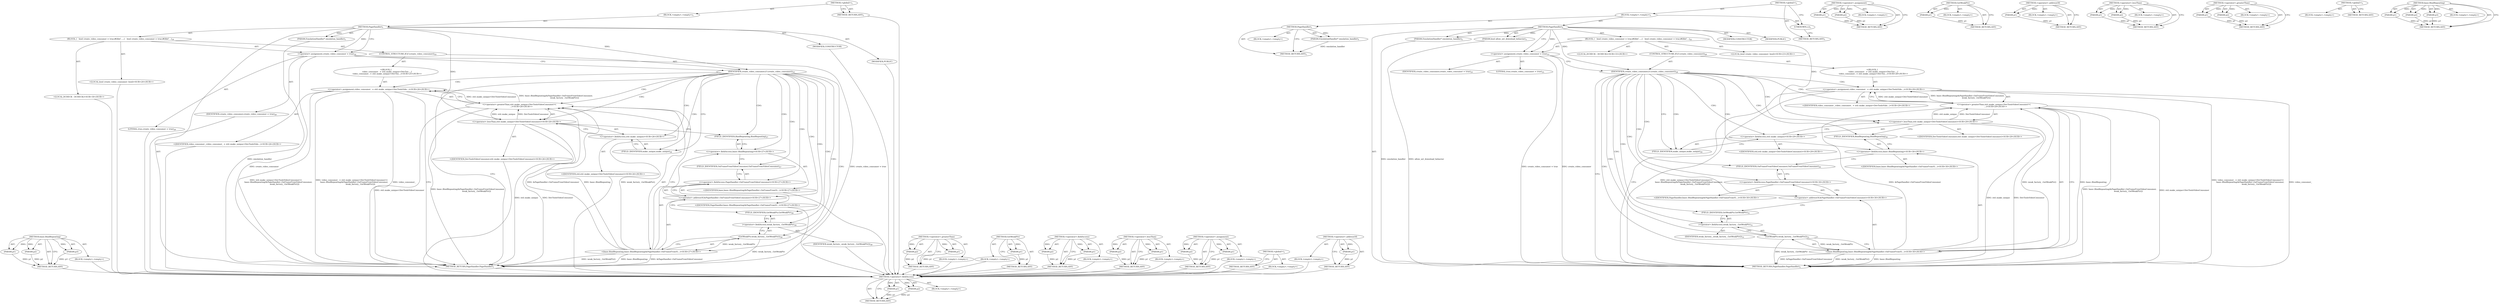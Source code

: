 digraph "base.BindRepeating" {
vulnerable_86 [label=<(METHOD,base.BindRepeating)>];
vulnerable_87 [label=<(PARAM,p1)>];
vulnerable_88 [label=<(PARAM,p2)>];
vulnerable_89 [label=<(PARAM,p3)>];
vulnerable_90 [label=<(BLOCK,&lt;empty&gt;,&lt;empty&gt;)>];
vulnerable_91 [label=<(METHOD_RETURN,ANY)>];
vulnerable_6 [label=<(METHOD,&lt;global&gt;)<SUB>1</SUB>>];
vulnerable_7 [label=<(BLOCK,&lt;empty&gt;,&lt;empty&gt;)<SUB>1</SUB>>];
vulnerable_8 [label=<(METHOD,PageHandler)<SUB>1</SUB>>];
vulnerable_9 [label=<(PARAM,EmulationHandler* emulation_handler)<SUB>1</SUB>>];
vulnerable_10 [label=<(BLOCK,{
   bool create_video_consumer = true;
#ifdef ...,{
   bool create_video_consumer = true;
#ifdef ...)<SUB>19</SUB>>];
vulnerable_11 [label="<(LOCAL,bool create_video_consumer: bool)<SUB>20</SUB>>"];
vulnerable_12 [label=<(&lt;operator&gt;.assignment,create_video_consumer = true)<SUB>20</SUB>>];
vulnerable_13 [label=<(IDENTIFIER,create_video_consumer,create_video_consumer = true)<SUB>20</SUB>>];
vulnerable_14 [label=<(LITERAL,true,create_video_consumer = true)<SUB>20</SUB>>];
vulnerable_15 [label=<(CONTROL_STRUCTURE,IF,if (create_video_consumer))<SUB>25</SUB>>];
vulnerable_16 [label=<(IDENTIFIER,create_video_consumer,if (create_video_consumer))<SUB>25</SUB>>];
vulnerable_17 [label="<(BLOCK,{
    video_consumer_ = std::make_unique&lt;DevToo...,{
    video_consumer_ = std::make_unique&lt;DevToo...)<SUB>25</SUB>>"];
vulnerable_18 [label="<(&lt;operator&gt;.assignment,video_consumer_ = std::make_unique&lt;DevToolsVide...)<SUB>26</SUB>>"];
vulnerable_19 [label="<(IDENTIFIER,video_consumer_,video_consumer_ = std::make_unique&lt;DevToolsVide...)<SUB>26</SUB>>"];
vulnerable_20 [label="<(&lt;operator&gt;.greaterThan,std::make_unique&lt;DevToolsVideoConsumer&gt;(
      ...)<SUB>26</SUB>>"];
vulnerable_21 [label="<(&lt;operator&gt;.lessThan,std::make_unique&lt;DevToolsVideoConsumer)<SUB>26</SUB>>"];
vulnerable_22 [label="<(&lt;operator&gt;.fieldAccess,std::make_unique)<SUB>26</SUB>>"];
vulnerable_23 [label="<(IDENTIFIER,std,std::make_unique&lt;DevToolsVideoConsumer)<SUB>26</SUB>>"];
vulnerable_24 [label=<(FIELD_IDENTIFIER,make_unique,make_unique)<SUB>26</SUB>>];
vulnerable_25 [label="<(IDENTIFIER,DevToolsVideoConsumer,std::make_unique&lt;DevToolsVideoConsumer)<SUB>26</SUB>>"];
vulnerable_26 [label="<(base.BindRepeating,base::BindRepeating(&amp;PageHandler::OnFrameFromVi...)<SUB>27</SUB>>"];
vulnerable_27 [label="<(&lt;operator&gt;.fieldAccess,base::BindRepeating)<SUB>27</SUB>>"];
vulnerable_28 [label="<(IDENTIFIER,base,base::BindRepeating(&amp;PageHandler::OnFrameFromVi...)<SUB>27</SUB>>"];
vulnerable_29 [label=<(FIELD_IDENTIFIER,BindRepeating,BindRepeating)<SUB>27</SUB>>];
vulnerable_30 [label="<(&lt;operator&gt;.addressOf,&amp;PageHandler::OnFrameFromVideoConsumer)<SUB>27</SUB>>"];
vulnerable_31 [label="<(&lt;operator&gt;.fieldAccess,PageHandler::OnFrameFromVideoConsumer)<SUB>27</SUB>>"];
vulnerable_32 [label="<(IDENTIFIER,PageHandler,base::BindRepeating(&amp;PageHandler::OnFrameFromVi...)<SUB>27</SUB>>"];
vulnerable_33 [label=<(FIELD_IDENTIFIER,OnFrameFromVideoConsumer,OnFrameFromVideoConsumer)<SUB>27</SUB>>];
vulnerable_34 [label=<(GetWeakPtr,weak_factory_.GetWeakPtr())<SUB>28</SUB>>];
vulnerable_35 [label=<(&lt;operator&gt;.fieldAccess,weak_factory_.GetWeakPtr)<SUB>28</SUB>>];
vulnerable_36 [label=<(IDENTIFIER,weak_factory_,weak_factory_.GetWeakPtr())<SUB>28</SUB>>];
vulnerable_37 [label=<(FIELD_IDENTIFIER,GetWeakPtr,GetWeakPtr)<SUB>28</SUB>>];
vulnerable_38 [label="<(LOCAL,DCHECK : DCHECK)<SUB>30</SUB>>"];
vulnerable_39 [label=<(MODIFIER,CONSTRUCTOR)>];
vulnerable_40 [label=<(MODIFIER,PUBLIC)>];
vulnerable_41 [label=<(METHOD_RETURN,PageHandler.PageHandler)<SUB>1</SUB>>];
vulnerable_43 [label=<(METHOD_RETURN,ANY)<SUB>1</SUB>>];
vulnerable_71 [label=<(METHOD,&lt;operator&gt;.greaterThan)>];
vulnerable_72 [label=<(PARAM,p1)>];
vulnerable_73 [label=<(PARAM,p2)>];
vulnerable_74 [label=<(BLOCK,&lt;empty&gt;,&lt;empty&gt;)>];
vulnerable_75 [label=<(METHOD_RETURN,ANY)>];
vulnerable_96 [label=<(METHOD,GetWeakPtr)>];
vulnerable_97 [label=<(PARAM,p1)>];
vulnerable_98 [label=<(BLOCK,&lt;empty&gt;,&lt;empty&gt;)>];
vulnerable_99 [label=<(METHOD_RETURN,ANY)>];
vulnerable_81 [label=<(METHOD,&lt;operator&gt;.fieldAccess)>];
vulnerable_82 [label=<(PARAM,p1)>];
vulnerable_83 [label=<(PARAM,p2)>];
vulnerable_84 [label=<(BLOCK,&lt;empty&gt;,&lt;empty&gt;)>];
vulnerable_85 [label=<(METHOD_RETURN,ANY)>];
vulnerable_76 [label=<(METHOD,&lt;operator&gt;.lessThan)>];
vulnerable_77 [label=<(PARAM,p1)>];
vulnerable_78 [label=<(PARAM,p2)>];
vulnerable_79 [label=<(BLOCK,&lt;empty&gt;,&lt;empty&gt;)>];
vulnerable_80 [label=<(METHOD_RETURN,ANY)>];
vulnerable_66 [label=<(METHOD,&lt;operator&gt;.assignment)>];
vulnerable_67 [label=<(PARAM,p1)>];
vulnerable_68 [label=<(PARAM,p2)>];
vulnerable_69 [label=<(BLOCK,&lt;empty&gt;,&lt;empty&gt;)>];
vulnerable_70 [label=<(METHOD_RETURN,ANY)>];
vulnerable_60 [label=<(METHOD,&lt;global&gt;)<SUB>1</SUB>>];
vulnerable_61 [label=<(BLOCK,&lt;empty&gt;,&lt;empty&gt;)>];
vulnerable_62 [label=<(METHOD_RETURN,ANY)>];
vulnerable_92 [label=<(METHOD,&lt;operator&gt;.addressOf)>];
vulnerable_93 [label=<(PARAM,p1)>];
vulnerable_94 [label=<(BLOCK,&lt;empty&gt;,&lt;empty&gt;)>];
vulnerable_95 [label=<(METHOD_RETURN,ANY)>];
fixed_88 [label=<(METHOD,&lt;operator&gt;.fieldAccess)>];
fixed_89 [label=<(PARAM,p1)>];
fixed_90 [label=<(PARAM,p2)>];
fixed_91 [label=<(BLOCK,&lt;empty&gt;,&lt;empty&gt;)>];
fixed_92 [label=<(METHOD_RETURN,ANY)>];
fixed_6 [label=<(METHOD,&lt;global&gt;)<SUB>1</SUB>>];
fixed_7 [label=<(BLOCK,&lt;empty&gt;,&lt;empty&gt;)<SUB>1</SUB>>];
fixed_8 [label=<(METHOD,PageHandler)<SUB>1</SUB>>];
fixed_9 [label=<(PARAM,EmulationHandler* emulation_handler)<SUB>1</SUB>>];
fixed_10 [label=<(BLOCK,&lt;empty&gt;,&lt;empty&gt;)>];
fixed_11 [label=<(METHOD_RETURN,ANY)<SUB>1</SUB>>];
fixed_13 [label=<(UNKNOWN,),))<SUB>1</SUB>>];
fixed_14 [label=<(METHOD,PageHandler)<SUB>2</SUB>>];
fixed_15 [label=<(PARAM,EmulationHandler* emulation_handler)<SUB>2</SUB>>];
fixed_16 [label=<(PARAM,bool allow_set_download_behavior)<SUB>3</SUB>>];
fixed_17 [label=<(BLOCK,{
   bool create_video_consumer = true;
#ifdef ...,{
   bool create_video_consumer = true;
#ifdef ...)<SUB>22</SUB>>];
fixed_18 [label="<(LOCAL,bool create_video_consumer: bool)<SUB>23</SUB>>"];
fixed_19 [label=<(&lt;operator&gt;.assignment,create_video_consumer = true)<SUB>23</SUB>>];
fixed_20 [label=<(IDENTIFIER,create_video_consumer,create_video_consumer = true)<SUB>23</SUB>>];
fixed_21 [label=<(LITERAL,true,create_video_consumer = true)<SUB>23</SUB>>];
fixed_22 [label=<(CONTROL_STRUCTURE,IF,if (create_video_consumer))<SUB>28</SUB>>];
fixed_23 [label=<(IDENTIFIER,create_video_consumer,if (create_video_consumer))<SUB>28</SUB>>];
fixed_24 [label="<(BLOCK,{
    video_consumer_ = std::make_unique&lt;DevToo...,{
    video_consumer_ = std::make_unique&lt;DevToo...)<SUB>28</SUB>>"];
fixed_25 [label="<(&lt;operator&gt;.assignment,video_consumer_ = std::make_unique&lt;DevToolsVide...)<SUB>29</SUB>>"];
fixed_26 [label="<(IDENTIFIER,video_consumer_,video_consumer_ = std::make_unique&lt;DevToolsVide...)<SUB>29</SUB>>"];
fixed_27 [label="<(&lt;operator&gt;.greaterThan,std::make_unique&lt;DevToolsVideoConsumer&gt;(
      ...)<SUB>29</SUB>>"];
fixed_28 [label="<(&lt;operator&gt;.lessThan,std::make_unique&lt;DevToolsVideoConsumer)<SUB>29</SUB>>"];
fixed_29 [label="<(&lt;operator&gt;.fieldAccess,std::make_unique)<SUB>29</SUB>>"];
fixed_30 [label="<(IDENTIFIER,std,std::make_unique&lt;DevToolsVideoConsumer)<SUB>29</SUB>>"];
fixed_31 [label=<(FIELD_IDENTIFIER,make_unique,make_unique)<SUB>29</SUB>>];
fixed_32 [label="<(IDENTIFIER,DevToolsVideoConsumer,std::make_unique&lt;DevToolsVideoConsumer)<SUB>29</SUB>>"];
fixed_33 [label="<(base.BindRepeating,base::BindRepeating(&amp;PageHandler::OnFrameFromVi...)<SUB>30</SUB>>"];
fixed_34 [label="<(&lt;operator&gt;.fieldAccess,base::BindRepeating)<SUB>30</SUB>>"];
fixed_35 [label="<(IDENTIFIER,base,base::BindRepeating(&amp;PageHandler::OnFrameFromVi...)<SUB>30</SUB>>"];
fixed_36 [label=<(FIELD_IDENTIFIER,BindRepeating,BindRepeating)<SUB>30</SUB>>];
fixed_37 [label="<(&lt;operator&gt;.addressOf,&amp;PageHandler::OnFrameFromVideoConsumer)<SUB>30</SUB>>"];
fixed_38 [label="<(&lt;operator&gt;.fieldAccess,PageHandler::OnFrameFromVideoConsumer)<SUB>30</SUB>>"];
fixed_39 [label="<(IDENTIFIER,PageHandler,base::BindRepeating(&amp;PageHandler::OnFrameFromVi...)<SUB>30</SUB>>"];
fixed_40 [label=<(FIELD_IDENTIFIER,OnFrameFromVideoConsumer,OnFrameFromVideoConsumer)<SUB>30</SUB>>];
fixed_41 [label=<(GetWeakPtr,weak_factory_.GetWeakPtr())<SUB>31</SUB>>];
fixed_42 [label=<(&lt;operator&gt;.fieldAccess,weak_factory_.GetWeakPtr)<SUB>31</SUB>>];
fixed_43 [label=<(IDENTIFIER,weak_factory_,weak_factory_.GetWeakPtr())<SUB>31</SUB>>];
fixed_44 [label=<(FIELD_IDENTIFIER,GetWeakPtr,GetWeakPtr)<SUB>31</SUB>>];
fixed_45 [label="<(LOCAL,DCHECK : DCHECK)<SUB>33</SUB>>"];
fixed_46 [label=<(MODIFIER,CONSTRUCTOR)>];
fixed_47 [label=<(MODIFIER,PUBLIC)>];
fixed_48 [label=<(METHOD_RETURN,PageHandler.PageHandler)<SUB>2</SUB>>];
fixed_50 [label=<(METHOD_RETURN,ANY)<SUB>1</SUB>>];
fixed_73 [label=<(METHOD,&lt;operator&gt;.assignment)>];
fixed_74 [label=<(PARAM,p1)>];
fixed_75 [label=<(PARAM,p2)>];
fixed_76 [label=<(BLOCK,&lt;empty&gt;,&lt;empty&gt;)>];
fixed_77 [label=<(METHOD_RETURN,ANY)>];
fixed_103 [label=<(METHOD,GetWeakPtr)>];
fixed_104 [label=<(PARAM,p1)>];
fixed_105 [label=<(BLOCK,&lt;empty&gt;,&lt;empty&gt;)>];
fixed_106 [label=<(METHOD_RETURN,ANY)>];
fixed_99 [label=<(METHOD,&lt;operator&gt;.addressOf)>];
fixed_100 [label=<(PARAM,p1)>];
fixed_101 [label=<(BLOCK,&lt;empty&gt;,&lt;empty&gt;)>];
fixed_102 [label=<(METHOD_RETURN,ANY)>];
fixed_83 [label=<(METHOD,&lt;operator&gt;.lessThan)>];
fixed_84 [label=<(PARAM,p1)>];
fixed_85 [label=<(PARAM,p2)>];
fixed_86 [label=<(BLOCK,&lt;empty&gt;,&lt;empty&gt;)>];
fixed_87 [label=<(METHOD_RETURN,ANY)>];
fixed_78 [label=<(METHOD,&lt;operator&gt;.greaterThan)>];
fixed_79 [label=<(PARAM,p1)>];
fixed_80 [label=<(PARAM,p2)>];
fixed_81 [label=<(BLOCK,&lt;empty&gt;,&lt;empty&gt;)>];
fixed_82 [label=<(METHOD_RETURN,ANY)>];
fixed_67 [label=<(METHOD,&lt;global&gt;)<SUB>1</SUB>>];
fixed_68 [label=<(BLOCK,&lt;empty&gt;,&lt;empty&gt;)>];
fixed_69 [label=<(METHOD_RETURN,ANY)>];
fixed_93 [label=<(METHOD,base.BindRepeating)>];
fixed_94 [label=<(PARAM,p1)>];
fixed_95 [label=<(PARAM,p2)>];
fixed_96 [label=<(PARAM,p3)>];
fixed_97 [label=<(BLOCK,&lt;empty&gt;,&lt;empty&gt;)>];
fixed_98 [label=<(METHOD_RETURN,ANY)>];
vulnerable_86 -> vulnerable_87  [key=0, label="AST: "];
vulnerable_86 -> vulnerable_87  [key=1, label="DDG: "];
vulnerable_86 -> vulnerable_90  [key=0, label="AST: "];
vulnerable_86 -> vulnerable_88  [key=0, label="AST: "];
vulnerable_86 -> vulnerable_88  [key=1, label="DDG: "];
vulnerable_86 -> vulnerable_91  [key=0, label="AST: "];
vulnerable_86 -> vulnerable_91  [key=1, label="CFG: "];
vulnerable_86 -> vulnerable_89  [key=0, label="AST: "];
vulnerable_86 -> vulnerable_89  [key=1, label="DDG: "];
vulnerable_87 -> vulnerable_91  [key=0, label="DDG: p1"];
vulnerable_88 -> vulnerable_91  [key=0, label="DDG: p2"];
vulnerable_89 -> vulnerable_91  [key=0, label="DDG: p3"];
vulnerable_90 -> fixed_88  [key=0];
vulnerable_91 -> fixed_88  [key=0];
vulnerable_6 -> vulnerable_7  [key=0, label="AST: "];
vulnerable_6 -> vulnerable_43  [key=0, label="AST: "];
vulnerable_6 -> vulnerable_43  [key=1, label="CFG: "];
vulnerable_7 -> vulnerable_8  [key=0, label="AST: "];
vulnerable_8 -> vulnerable_9  [key=0, label="AST: "];
vulnerable_8 -> vulnerable_9  [key=1, label="DDG: "];
vulnerable_8 -> vulnerable_10  [key=0, label="AST: "];
vulnerable_8 -> vulnerable_39  [key=0, label="AST: "];
vulnerable_8 -> vulnerable_40  [key=0, label="AST: "];
vulnerable_8 -> vulnerable_41  [key=0, label="AST: "];
vulnerable_8 -> vulnerable_12  [key=0, label="CFG: "];
vulnerable_8 -> vulnerable_12  [key=1, label="DDG: "];
vulnerable_8 -> vulnerable_16  [key=0, label="DDG: "];
vulnerable_8 -> vulnerable_21  [key=0, label="DDG: "];
vulnerable_9 -> vulnerable_41  [key=0, label="DDG: emulation_handler"];
vulnerable_10 -> vulnerable_11  [key=0, label="AST: "];
vulnerable_10 -> vulnerable_12  [key=0, label="AST: "];
vulnerable_10 -> vulnerable_15  [key=0, label="AST: "];
vulnerable_10 -> vulnerable_38  [key=0, label="AST: "];
vulnerable_11 -> fixed_88  [key=0];
vulnerable_12 -> vulnerable_13  [key=0, label="AST: "];
vulnerable_12 -> vulnerable_14  [key=0, label="AST: "];
vulnerable_12 -> vulnerable_16  [key=0, label="CFG: "];
vulnerable_12 -> vulnerable_41  [key=0, label="DDG: create_video_consumer"];
vulnerable_12 -> vulnerable_41  [key=1, label="DDG: create_video_consumer = true"];
vulnerable_13 -> fixed_88  [key=0];
vulnerable_14 -> fixed_88  [key=0];
vulnerable_15 -> vulnerable_16  [key=0, label="AST: "];
vulnerable_15 -> vulnerable_17  [key=0, label="AST: "];
vulnerable_16 -> vulnerable_41  [key=0, label="CFG: "];
vulnerable_16 -> vulnerable_24  [key=0, label="CFG: "];
vulnerable_16 -> vulnerable_24  [key=1, label="CDG: "];
vulnerable_16 -> vulnerable_30  [key=0, label="CDG: "];
vulnerable_16 -> vulnerable_29  [key=0, label="CDG: "];
vulnerable_16 -> vulnerable_34  [key=0, label="CDG: "];
vulnerable_16 -> vulnerable_21  [key=0, label="CDG: "];
vulnerable_16 -> vulnerable_18  [key=0, label="CDG: "];
vulnerable_16 -> vulnerable_33  [key=0, label="CDG: "];
vulnerable_16 -> vulnerable_26  [key=0, label="CDG: "];
vulnerable_16 -> vulnerable_35  [key=0, label="CDG: "];
vulnerable_16 -> vulnerable_37  [key=0, label="CDG: "];
vulnerable_16 -> vulnerable_20  [key=0, label="CDG: "];
vulnerable_16 -> vulnerable_22  [key=0, label="CDG: "];
vulnerable_16 -> vulnerable_27  [key=0, label="CDG: "];
vulnerable_16 -> vulnerable_31  [key=0, label="CDG: "];
vulnerable_17 -> vulnerable_18  [key=0, label="AST: "];
vulnerable_18 -> vulnerable_19  [key=0, label="AST: "];
vulnerable_18 -> vulnerable_20  [key=0, label="AST: "];
vulnerable_18 -> vulnerable_41  [key=0, label="CFG: "];
vulnerable_18 -> vulnerable_41  [key=1, label="DDG: std::make_unique&lt;DevToolsVideoConsumer&gt;(
        base::BindRepeating(&amp;PageHandler::OnFrameFromVideoConsumer,
                            weak_factory_.GetWeakPtr()))"];
vulnerable_18 -> vulnerable_41  [key=2, label="DDG: video_consumer_ = std::make_unique&lt;DevToolsVideoConsumer&gt;(
        base::BindRepeating(&amp;PageHandler::OnFrameFromVideoConsumer,
                            weak_factory_.GetWeakPtr()))"];
vulnerable_18 -> vulnerable_41  [key=3, label="DDG: video_consumer_"];
vulnerable_19 -> fixed_88  [key=0];
vulnerable_20 -> vulnerable_21  [key=0, label="AST: "];
vulnerable_20 -> vulnerable_26  [key=0, label="AST: "];
vulnerable_20 -> vulnerable_18  [key=0, label="CFG: "];
vulnerable_20 -> vulnerable_18  [key=1, label="DDG: std::make_unique&lt;DevToolsVideoConsumer"];
vulnerable_20 -> vulnerable_18  [key=2, label="DDG: base::BindRepeating(&amp;PageHandler::OnFrameFromVideoConsumer,
                            weak_factory_.GetWeakPtr())"];
vulnerable_20 -> vulnerable_41  [key=0, label="DDG: std::make_unique&lt;DevToolsVideoConsumer"];
vulnerable_20 -> vulnerable_41  [key=1, label="DDG: base::BindRepeating(&amp;PageHandler::OnFrameFromVideoConsumer,
                            weak_factory_.GetWeakPtr())"];
vulnerable_21 -> vulnerable_22  [key=0, label="AST: "];
vulnerable_21 -> vulnerable_25  [key=0, label="AST: "];
vulnerable_21 -> vulnerable_29  [key=0, label="CFG: "];
vulnerable_21 -> vulnerable_41  [key=0, label="DDG: std::make_unique"];
vulnerable_21 -> vulnerable_41  [key=1, label="DDG: DevToolsVideoConsumer"];
vulnerable_21 -> vulnerable_20  [key=0, label="DDG: std::make_unique"];
vulnerable_21 -> vulnerable_20  [key=1, label="DDG: DevToolsVideoConsumer"];
vulnerable_22 -> vulnerable_23  [key=0, label="AST: "];
vulnerable_22 -> vulnerable_24  [key=0, label="AST: "];
vulnerable_22 -> vulnerable_21  [key=0, label="CFG: "];
vulnerable_23 -> fixed_88  [key=0];
vulnerable_24 -> vulnerable_22  [key=0, label="CFG: "];
vulnerable_25 -> fixed_88  [key=0];
vulnerable_26 -> vulnerable_27  [key=0, label="AST: "];
vulnerable_26 -> vulnerable_30  [key=0, label="AST: "];
vulnerable_26 -> vulnerable_34  [key=0, label="AST: "];
vulnerable_26 -> vulnerable_20  [key=0, label="CFG: "];
vulnerable_26 -> vulnerable_20  [key=1, label="DDG: base::BindRepeating"];
vulnerable_26 -> vulnerable_20  [key=2, label="DDG: &amp;PageHandler::OnFrameFromVideoConsumer"];
vulnerable_26 -> vulnerable_20  [key=3, label="DDG: weak_factory_.GetWeakPtr()"];
vulnerable_26 -> vulnerable_41  [key=0, label="DDG: base::BindRepeating"];
vulnerable_26 -> vulnerable_41  [key=1, label="DDG: &amp;PageHandler::OnFrameFromVideoConsumer"];
vulnerable_26 -> vulnerable_41  [key=2, label="DDG: weak_factory_.GetWeakPtr()"];
vulnerable_27 -> vulnerable_28  [key=0, label="AST: "];
vulnerable_27 -> vulnerable_29  [key=0, label="AST: "];
vulnerable_27 -> vulnerable_33  [key=0, label="CFG: "];
vulnerable_28 -> fixed_88  [key=0];
vulnerable_29 -> vulnerable_27  [key=0, label="CFG: "];
vulnerable_30 -> vulnerable_31  [key=0, label="AST: "];
vulnerable_30 -> vulnerable_37  [key=0, label="CFG: "];
vulnerable_31 -> vulnerable_32  [key=0, label="AST: "];
vulnerable_31 -> vulnerable_33  [key=0, label="AST: "];
vulnerable_31 -> vulnerable_30  [key=0, label="CFG: "];
vulnerable_32 -> fixed_88  [key=0];
vulnerable_33 -> vulnerable_31  [key=0, label="CFG: "];
vulnerable_34 -> vulnerable_35  [key=0, label="AST: "];
vulnerable_34 -> vulnerable_26  [key=0, label="CFG: "];
vulnerable_34 -> vulnerable_26  [key=1, label="DDG: weak_factory_.GetWeakPtr"];
vulnerable_34 -> vulnerable_41  [key=0, label="DDG: weak_factory_.GetWeakPtr"];
vulnerable_35 -> vulnerable_36  [key=0, label="AST: "];
vulnerable_35 -> vulnerable_37  [key=0, label="AST: "];
vulnerable_35 -> vulnerable_34  [key=0, label="CFG: "];
vulnerable_36 -> fixed_88  [key=0];
vulnerable_37 -> vulnerable_35  [key=0, label="CFG: "];
vulnerable_38 -> fixed_88  [key=0];
vulnerable_39 -> fixed_88  [key=0];
vulnerable_40 -> fixed_88  [key=0];
vulnerable_41 -> fixed_88  [key=0];
vulnerable_43 -> fixed_88  [key=0];
vulnerable_71 -> vulnerable_72  [key=0, label="AST: "];
vulnerable_71 -> vulnerable_72  [key=1, label="DDG: "];
vulnerable_71 -> vulnerable_74  [key=0, label="AST: "];
vulnerable_71 -> vulnerable_73  [key=0, label="AST: "];
vulnerable_71 -> vulnerable_73  [key=1, label="DDG: "];
vulnerable_71 -> vulnerable_75  [key=0, label="AST: "];
vulnerable_71 -> vulnerable_75  [key=1, label="CFG: "];
vulnerable_72 -> vulnerable_75  [key=0, label="DDG: p1"];
vulnerable_73 -> vulnerable_75  [key=0, label="DDG: p2"];
vulnerable_74 -> fixed_88  [key=0];
vulnerable_75 -> fixed_88  [key=0];
vulnerable_96 -> vulnerable_97  [key=0, label="AST: "];
vulnerable_96 -> vulnerable_97  [key=1, label="DDG: "];
vulnerable_96 -> vulnerable_98  [key=0, label="AST: "];
vulnerable_96 -> vulnerable_99  [key=0, label="AST: "];
vulnerable_96 -> vulnerable_99  [key=1, label="CFG: "];
vulnerable_97 -> vulnerable_99  [key=0, label="DDG: p1"];
vulnerable_98 -> fixed_88  [key=0];
vulnerable_99 -> fixed_88  [key=0];
vulnerable_81 -> vulnerable_82  [key=0, label="AST: "];
vulnerable_81 -> vulnerable_82  [key=1, label="DDG: "];
vulnerable_81 -> vulnerable_84  [key=0, label="AST: "];
vulnerable_81 -> vulnerable_83  [key=0, label="AST: "];
vulnerable_81 -> vulnerable_83  [key=1, label="DDG: "];
vulnerable_81 -> vulnerable_85  [key=0, label="AST: "];
vulnerable_81 -> vulnerable_85  [key=1, label="CFG: "];
vulnerable_82 -> vulnerable_85  [key=0, label="DDG: p1"];
vulnerable_83 -> vulnerable_85  [key=0, label="DDG: p2"];
vulnerable_84 -> fixed_88  [key=0];
vulnerable_85 -> fixed_88  [key=0];
vulnerable_76 -> vulnerable_77  [key=0, label="AST: "];
vulnerable_76 -> vulnerable_77  [key=1, label="DDG: "];
vulnerable_76 -> vulnerable_79  [key=0, label="AST: "];
vulnerable_76 -> vulnerable_78  [key=0, label="AST: "];
vulnerable_76 -> vulnerable_78  [key=1, label="DDG: "];
vulnerable_76 -> vulnerable_80  [key=0, label="AST: "];
vulnerable_76 -> vulnerable_80  [key=1, label="CFG: "];
vulnerable_77 -> vulnerable_80  [key=0, label="DDG: p1"];
vulnerable_78 -> vulnerable_80  [key=0, label="DDG: p2"];
vulnerable_79 -> fixed_88  [key=0];
vulnerable_80 -> fixed_88  [key=0];
vulnerable_66 -> vulnerable_67  [key=0, label="AST: "];
vulnerable_66 -> vulnerable_67  [key=1, label="DDG: "];
vulnerable_66 -> vulnerable_69  [key=0, label="AST: "];
vulnerable_66 -> vulnerable_68  [key=0, label="AST: "];
vulnerable_66 -> vulnerable_68  [key=1, label="DDG: "];
vulnerable_66 -> vulnerable_70  [key=0, label="AST: "];
vulnerable_66 -> vulnerable_70  [key=1, label="CFG: "];
vulnerable_67 -> vulnerable_70  [key=0, label="DDG: p1"];
vulnerable_68 -> vulnerable_70  [key=0, label="DDG: p2"];
vulnerable_69 -> fixed_88  [key=0];
vulnerable_70 -> fixed_88  [key=0];
vulnerable_60 -> vulnerable_61  [key=0, label="AST: "];
vulnerable_60 -> vulnerable_62  [key=0, label="AST: "];
vulnerable_60 -> vulnerable_62  [key=1, label="CFG: "];
vulnerable_61 -> fixed_88  [key=0];
vulnerable_62 -> fixed_88  [key=0];
vulnerable_92 -> vulnerable_93  [key=0, label="AST: "];
vulnerable_92 -> vulnerable_93  [key=1, label="DDG: "];
vulnerable_92 -> vulnerable_94  [key=0, label="AST: "];
vulnerable_92 -> vulnerable_95  [key=0, label="AST: "];
vulnerable_92 -> vulnerable_95  [key=1, label="CFG: "];
vulnerable_93 -> vulnerable_95  [key=0, label="DDG: p1"];
vulnerable_94 -> fixed_88  [key=0];
vulnerable_95 -> fixed_88  [key=0];
fixed_88 -> fixed_89  [key=0, label="AST: "];
fixed_88 -> fixed_89  [key=1, label="DDG: "];
fixed_88 -> fixed_91  [key=0, label="AST: "];
fixed_88 -> fixed_90  [key=0, label="AST: "];
fixed_88 -> fixed_90  [key=1, label="DDG: "];
fixed_88 -> fixed_92  [key=0, label="AST: "];
fixed_88 -> fixed_92  [key=1, label="CFG: "];
fixed_89 -> fixed_92  [key=0, label="DDG: p1"];
fixed_90 -> fixed_92  [key=0, label="DDG: p2"];
fixed_6 -> fixed_7  [key=0, label="AST: "];
fixed_6 -> fixed_50  [key=0, label="AST: "];
fixed_6 -> fixed_13  [key=0, label="CFG: "];
fixed_7 -> fixed_8  [key=0, label="AST: "];
fixed_7 -> fixed_13  [key=0, label="AST: "];
fixed_7 -> fixed_14  [key=0, label="AST: "];
fixed_8 -> fixed_9  [key=0, label="AST: "];
fixed_8 -> fixed_9  [key=1, label="DDG: "];
fixed_8 -> fixed_10  [key=0, label="AST: "];
fixed_8 -> fixed_11  [key=0, label="AST: "];
fixed_8 -> fixed_11  [key=1, label="CFG: "];
fixed_9 -> fixed_11  [key=0, label="DDG: emulation_handler"];
fixed_13 -> fixed_50  [key=0, label="CFG: "];
fixed_14 -> fixed_15  [key=0, label="AST: "];
fixed_14 -> fixed_15  [key=1, label="DDG: "];
fixed_14 -> fixed_16  [key=0, label="AST: "];
fixed_14 -> fixed_16  [key=1, label="DDG: "];
fixed_14 -> fixed_17  [key=0, label="AST: "];
fixed_14 -> fixed_46  [key=0, label="AST: "];
fixed_14 -> fixed_47  [key=0, label="AST: "];
fixed_14 -> fixed_48  [key=0, label="AST: "];
fixed_14 -> fixed_19  [key=0, label="CFG: "];
fixed_14 -> fixed_19  [key=1, label="DDG: "];
fixed_14 -> fixed_23  [key=0, label="DDG: "];
fixed_14 -> fixed_28  [key=0, label="DDG: "];
fixed_15 -> fixed_48  [key=0, label="DDG: emulation_handler"];
fixed_16 -> fixed_48  [key=0, label="DDG: allow_set_download_behavior"];
fixed_17 -> fixed_18  [key=0, label="AST: "];
fixed_17 -> fixed_19  [key=0, label="AST: "];
fixed_17 -> fixed_22  [key=0, label="AST: "];
fixed_17 -> fixed_45  [key=0, label="AST: "];
fixed_19 -> fixed_20  [key=0, label="AST: "];
fixed_19 -> fixed_21  [key=0, label="AST: "];
fixed_19 -> fixed_23  [key=0, label="CFG: "];
fixed_19 -> fixed_48  [key=0, label="DDG: create_video_consumer"];
fixed_19 -> fixed_48  [key=1, label="DDG: create_video_consumer = true"];
fixed_22 -> fixed_23  [key=0, label="AST: "];
fixed_22 -> fixed_24  [key=0, label="AST: "];
fixed_23 -> fixed_48  [key=0, label="CFG: "];
fixed_23 -> fixed_31  [key=0, label="CFG: "];
fixed_23 -> fixed_31  [key=1, label="CDG: "];
fixed_23 -> fixed_40  [key=0, label="CDG: "];
fixed_23 -> fixed_29  [key=0, label="CDG: "];
fixed_23 -> fixed_34  [key=0, label="CDG: "];
fixed_23 -> fixed_33  [key=0, label="CDG: "];
fixed_23 -> fixed_42  [key=0, label="CDG: "];
fixed_23 -> fixed_28  [key=0, label="CDG: "];
fixed_23 -> fixed_36  [key=0, label="CDG: "];
fixed_23 -> fixed_44  [key=0, label="CDG: "];
fixed_23 -> fixed_37  [key=0, label="CDG: "];
fixed_23 -> fixed_38  [key=0, label="CDG: "];
fixed_23 -> fixed_25  [key=0, label="CDG: "];
fixed_23 -> fixed_41  [key=0, label="CDG: "];
fixed_23 -> fixed_27  [key=0, label="CDG: "];
fixed_24 -> fixed_25  [key=0, label="AST: "];
fixed_25 -> fixed_26  [key=0, label="AST: "];
fixed_25 -> fixed_27  [key=0, label="AST: "];
fixed_25 -> fixed_48  [key=0, label="CFG: "];
fixed_25 -> fixed_48  [key=1, label="DDG: std::make_unique&lt;DevToolsVideoConsumer&gt;(
        base::BindRepeating(&amp;PageHandler::OnFrameFromVideoConsumer,
                            weak_factory_.GetWeakPtr()))"];
fixed_25 -> fixed_48  [key=2, label="DDG: video_consumer_ = std::make_unique&lt;DevToolsVideoConsumer&gt;(
        base::BindRepeating(&amp;PageHandler::OnFrameFromVideoConsumer,
                            weak_factory_.GetWeakPtr()))"];
fixed_25 -> fixed_48  [key=3, label="DDG: video_consumer_"];
fixed_27 -> fixed_28  [key=0, label="AST: "];
fixed_27 -> fixed_33  [key=0, label="AST: "];
fixed_27 -> fixed_25  [key=0, label="CFG: "];
fixed_27 -> fixed_25  [key=1, label="DDG: std::make_unique&lt;DevToolsVideoConsumer"];
fixed_27 -> fixed_25  [key=2, label="DDG: base::BindRepeating(&amp;PageHandler::OnFrameFromVideoConsumer,
                            weak_factory_.GetWeakPtr())"];
fixed_27 -> fixed_48  [key=0, label="DDG: std::make_unique&lt;DevToolsVideoConsumer"];
fixed_27 -> fixed_48  [key=1, label="DDG: base::BindRepeating(&amp;PageHandler::OnFrameFromVideoConsumer,
                            weak_factory_.GetWeakPtr())"];
fixed_28 -> fixed_29  [key=0, label="AST: "];
fixed_28 -> fixed_32  [key=0, label="AST: "];
fixed_28 -> fixed_36  [key=0, label="CFG: "];
fixed_28 -> fixed_48  [key=0, label="DDG: std::make_unique"];
fixed_28 -> fixed_48  [key=1, label="DDG: DevToolsVideoConsumer"];
fixed_28 -> fixed_27  [key=0, label="DDG: std::make_unique"];
fixed_28 -> fixed_27  [key=1, label="DDG: DevToolsVideoConsumer"];
fixed_29 -> fixed_30  [key=0, label="AST: "];
fixed_29 -> fixed_31  [key=0, label="AST: "];
fixed_29 -> fixed_28  [key=0, label="CFG: "];
fixed_31 -> fixed_29  [key=0, label="CFG: "];
fixed_33 -> fixed_34  [key=0, label="AST: "];
fixed_33 -> fixed_37  [key=0, label="AST: "];
fixed_33 -> fixed_41  [key=0, label="AST: "];
fixed_33 -> fixed_27  [key=0, label="CFG: "];
fixed_33 -> fixed_27  [key=1, label="DDG: base::BindRepeating"];
fixed_33 -> fixed_27  [key=2, label="DDG: &amp;PageHandler::OnFrameFromVideoConsumer"];
fixed_33 -> fixed_27  [key=3, label="DDG: weak_factory_.GetWeakPtr()"];
fixed_33 -> fixed_48  [key=0, label="DDG: base::BindRepeating"];
fixed_33 -> fixed_48  [key=1, label="DDG: &amp;PageHandler::OnFrameFromVideoConsumer"];
fixed_33 -> fixed_48  [key=2, label="DDG: weak_factory_.GetWeakPtr()"];
fixed_34 -> fixed_35  [key=0, label="AST: "];
fixed_34 -> fixed_36  [key=0, label="AST: "];
fixed_34 -> fixed_40  [key=0, label="CFG: "];
fixed_36 -> fixed_34  [key=0, label="CFG: "];
fixed_37 -> fixed_38  [key=0, label="AST: "];
fixed_37 -> fixed_44  [key=0, label="CFG: "];
fixed_38 -> fixed_39  [key=0, label="AST: "];
fixed_38 -> fixed_40  [key=0, label="AST: "];
fixed_38 -> fixed_37  [key=0, label="CFG: "];
fixed_40 -> fixed_38  [key=0, label="CFG: "];
fixed_41 -> fixed_42  [key=0, label="AST: "];
fixed_41 -> fixed_33  [key=0, label="CFG: "];
fixed_41 -> fixed_33  [key=1, label="DDG: weak_factory_.GetWeakPtr"];
fixed_41 -> fixed_48  [key=0, label="DDG: weak_factory_.GetWeakPtr"];
fixed_42 -> fixed_43  [key=0, label="AST: "];
fixed_42 -> fixed_44  [key=0, label="AST: "];
fixed_42 -> fixed_41  [key=0, label="CFG: "];
fixed_44 -> fixed_42  [key=0, label="CFG: "];
fixed_73 -> fixed_74  [key=0, label="AST: "];
fixed_73 -> fixed_74  [key=1, label="DDG: "];
fixed_73 -> fixed_76  [key=0, label="AST: "];
fixed_73 -> fixed_75  [key=0, label="AST: "];
fixed_73 -> fixed_75  [key=1, label="DDG: "];
fixed_73 -> fixed_77  [key=0, label="AST: "];
fixed_73 -> fixed_77  [key=1, label="CFG: "];
fixed_74 -> fixed_77  [key=0, label="DDG: p1"];
fixed_75 -> fixed_77  [key=0, label="DDG: p2"];
fixed_103 -> fixed_104  [key=0, label="AST: "];
fixed_103 -> fixed_104  [key=1, label="DDG: "];
fixed_103 -> fixed_105  [key=0, label="AST: "];
fixed_103 -> fixed_106  [key=0, label="AST: "];
fixed_103 -> fixed_106  [key=1, label="CFG: "];
fixed_104 -> fixed_106  [key=0, label="DDG: p1"];
fixed_99 -> fixed_100  [key=0, label="AST: "];
fixed_99 -> fixed_100  [key=1, label="DDG: "];
fixed_99 -> fixed_101  [key=0, label="AST: "];
fixed_99 -> fixed_102  [key=0, label="AST: "];
fixed_99 -> fixed_102  [key=1, label="CFG: "];
fixed_100 -> fixed_102  [key=0, label="DDG: p1"];
fixed_83 -> fixed_84  [key=0, label="AST: "];
fixed_83 -> fixed_84  [key=1, label="DDG: "];
fixed_83 -> fixed_86  [key=0, label="AST: "];
fixed_83 -> fixed_85  [key=0, label="AST: "];
fixed_83 -> fixed_85  [key=1, label="DDG: "];
fixed_83 -> fixed_87  [key=0, label="AST: "];
fixed_83 -> fixed_87  [key=1, label="CFG: "];
fixed_84 -> fixed_87  [key=0, label="DDG: p1"];
fixed_85 -> fixed_87  [key=0, label="DDG: p2"];
fixed_78 -> fixed_79  [key=0, label="AST: "];
fixed_78 -> fixed_79  [key=1, label="DDG: "];
fixed_78 -> fixed_81  [key=0, label="AST: "];
fixed_78 -> fixed_80  [key=0, label="AST: "];
fixed_78 -> fixed_80  [key=1, label="DDG: "];
fixed_78 -> fixed_82  [key=0, label="AST: "];
fixed_78 -> fixed_82  [key=1, label="CFG: "];
fixed_79 -> fixed_82  [key=0, label="DDG: p1"];
fixed_80 -> fixed_82  [key=0, label="DDG: p2"];
fixed_67 -> fixed_68  [key=0, label="AST: "];
fixed_67 -> fixed_69  [key=0, label="AST: "];
fixed_67 -> fixed_69  [key=1, label="CFG: "];
fixed_93 -> fixed_94  [key=0, label="AST: "];
fixed_93 -> fixed_94  [key=1, label="DDG: "];
fixed_93 -> fixed_97  [key=0, label="AST: "];
fixed_93 -> fixed_95  [key=0, label="AST: "];
fixed_93 -> fixed_95  [key=1, label="DDG: "];
fixed_93 -> fixed_98  [key=0, label="AST: "];
fixed_93 -> fixed_98  [key=1, label="CFG: "];
fixed_93 -> fixed_96  [key=0, label="AST: "];
fixed_93 -> fixed_96  [key=1, label="DDG: "];
fixed_94 -> fixed_98  [key=0, label="DDG: p1"];
fixed_95 -> fixed_98  [key=0, label="DDG: p2"];
fixed_96 -> fixed_98  [key=0, label="DDG: p3"];
}
